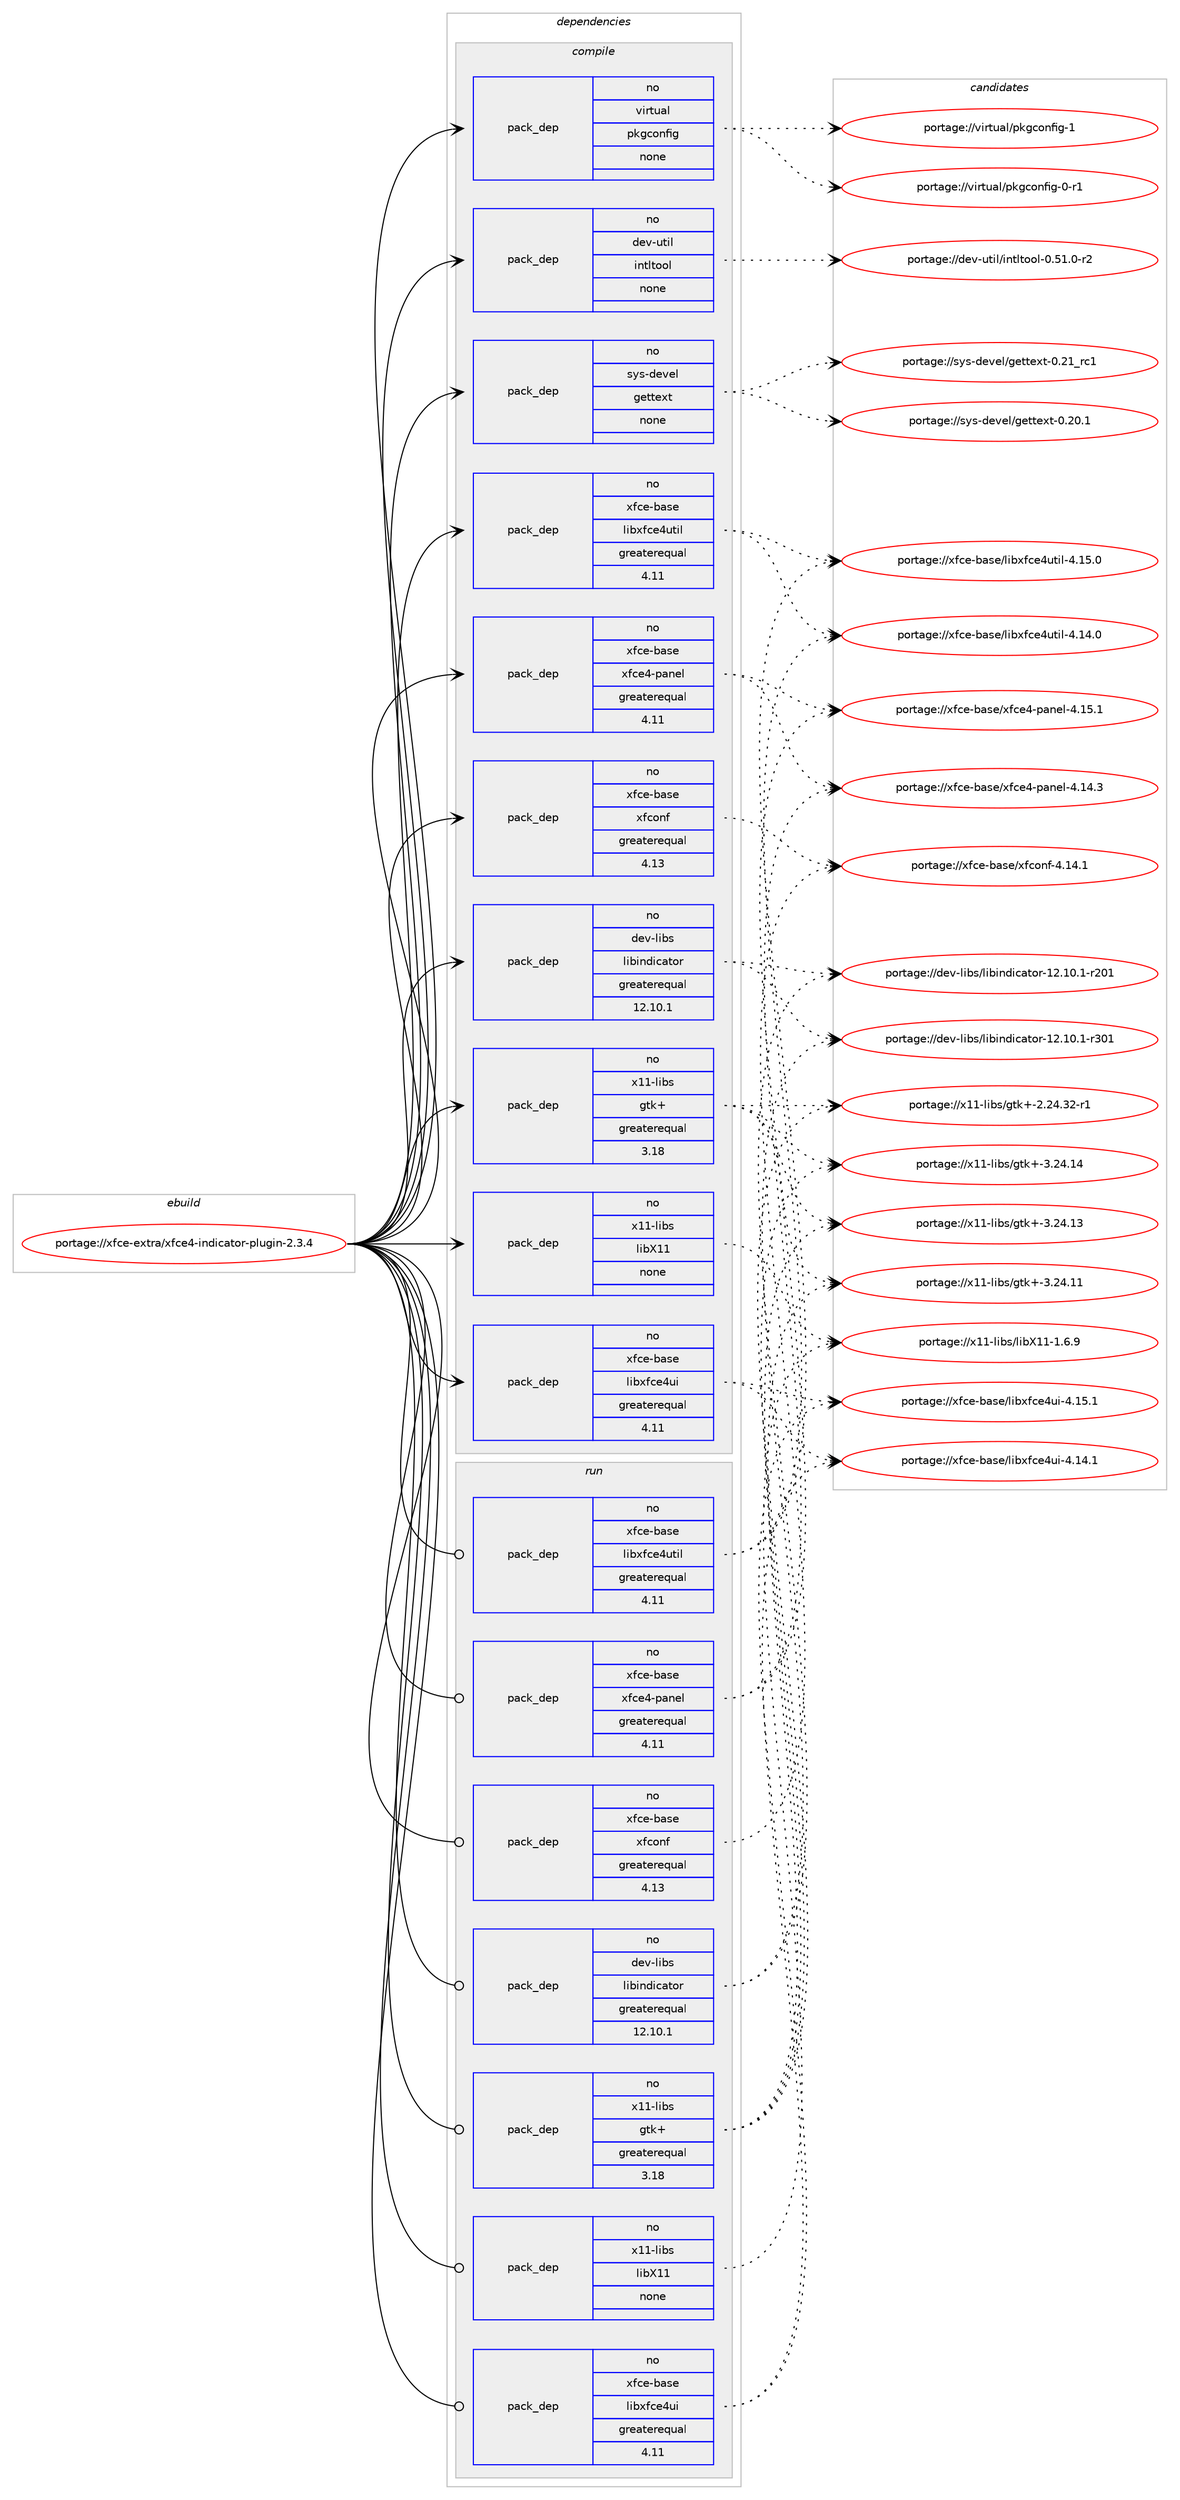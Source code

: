 digraph prolog {

# *************
# Graph options
# *************

newrank=true;
concentrate=true;
compound=true;
graph [rankdir=LR,fontname=Helvetica,fontsize=10,ranksep=1.5];#, ranksep=2.5, nodesep=0.2];
edge  [arrowhead=vee];
node  [fontname=Helvetica,fontsize=10];

# **********
# The ebuild
# **********

subgraph cluster_leftcol {
color=gray;
rank=same;
label=<<i>ebuild</i>>;
id [label="portage://xfce-extra/xfce4-indicator-plugin-2.3.4", color=red, width=4, href="../xfce-extra/xfce4-indicator-plugin-2.3.4.svg"];
}

# ****************
# The dependencies
# ****************

subgraph cluster_midcol {
color=gray;
label=<<i>dependencies</i>>;
subgraph cluster_compile {
fillcolor="#eeeeee";
style=filled;
label=<<i>compile</i>>;
subgraph pack407 {
dependency465 [label=<<TABLE BORDER="0" CELLBORDER="1" CELLSPACING="0" CELLPADDING="4" WIDTH="220"><TR><TD ROWSPAN="6" CELLPADDING="30">pack_dep</TD></TR><TR><TD WIDTH="110">no</TD></TR><TR><TD>dev-libs</TD></TR><TR><TD>libindicator</TD></TR><TR><TD>greaterequal</TD></TR><TR><TD>12.10.1</TD></TR></TABLE>>, shape=none, color=blue];
}
id:e -> dependency465:w [weight=20,style="solid",arrowhead="vee"];
subgraph pack408 {
dependency466 [label=<<TABLE BORDER="0" CELLBORDER="1" CELLSPACING="0" CELLPADDING="4" WIDTH="220"><TR><TD ROWSPAN="6" CELLPADDING="30">pack_dep</TD></TR><TR><TD WIDTH="110">no</TD></TR><TR><TD>dev-util</TD></TR><TR><TD>intltool</TD></TR><TR><TD>none</TD></TR><TR><TD></TD></TR></TABLE>>, shape=none, color=blue];
}
id:e -> dependency466:w [weight=20,style="solid",arrowhead="vee"];
subgraph pack409 {
dependency467 [label=<<TABLE BORDER="0" CELLBORDER="1" CELLSPACING="0" CELLPADDING="4" WIDTH="220"><TR><TD ROWSPAN="6" CELLPADDING="30">pack_dep</TD></TR><TR><TD WIDTH="110">no</TD></TR><TR><TD>sys-devel</TD></TR><TR><TD>gettext</TD></TR><TR><TD>none</TD></TR><TR><TD></TD></TR></TABLE>>, shape=none, color=blue];
}
id:e -> dependency467:w [weight=20,style="solid",arrowhead="vee"];
subgraph pack410 {
dependency468 [label=<<TABLE BORDER="0" CELLBORDER="1" CELLSPACING="0" CELLPADDING="4" WIDTH="220"><TR><TD ROWSPAN="6" CELLPADDING="30">pack_dep</TD></TR><TR><TD WIDTH="110">no</TD></TR><TR><TD>virtual</TD></TR><TR><TD>pkgconfig</TD></TR><TR><TD>none</TD></TR><TR><TD></TD></TR></TABLE>>, shape=none, color=blue];
}
id:e -> dependency468:w [weight=20,style="solid",arrowhead="vee"];
subgraph pack411 {
dependency469 [label=<<TABLE BORDER="0" CELLBORDER="1" CELLSPACING="0" CELLPADDING="4" WIDTH="220"><TR><TD ROWSPAN="6" CELLPADDING="30">pack_dep</TD></TR><TR><TD WIDTH="110">no</TD></TR><TR><TD>x11-libs</TD></TR><TR><TD>gtk+</TD></TR><TR><TD>greaterequal</TD></TR><TR><TD>3.18</TD></TR></TABLE>>, shape=none, color=blue];
}
id:e -> dependency469:w [weight=20,style="solid",arrowhead="vee"];
subgraph pack412 {
dependency470 [label=<<TABLE BORDER="0" CELLBORDER="1" CELLSPACING="0" CELLPADDING="4" WIDTH="220"><TR><TD ROWSPAN="6" CELLPADDING="30">pack_dep</TD></TR><TR><TD WIDTH="110">no</TD></TR><TR><TD>x11-libs</TD></TR><TR><TD>libX11</TD></TR><TR><TD>none</TD></TR><TR><TD></TD></TR></TABLE>>, shape=none, color=blue];
}
id:e -> dependency470:w [weight=20,style="solid",arrowhead="vee"];
subgraph pack413 {
dependency471 [label=<<TABLE BORDER="0" CELLBORDER="1" CELLSPACING="0" CELLPADDING="4" WIDTH="220"><TR><TD ROWSPAN="6" CELLPADDING="30">pack_dep</TD></TR><TR><TD WIDTH="110">no</TD></TR><TR><TD>xfce-base</TD></TR><TR><TD>libxfce4ui</TD></TR><TR><TD>greaterequal</TD></TR><TR><TD>4.11</TD></TR></TABLE>>, shape=none, color=blue];
}
id:e -> dependency471:w [weight=20,style="solid",arrowhead="vee"];
subgraph pack414 {
dependency472 [label=<<TABLE BORDER="0" CELLBORDER="1" CELLSPACING="0" CELLPADDING="4" WIDTH="220"><TR><TD ROWSPAN="6" CELLPADDING="30">pack_dep</TD></TR><TR><TD WIDTH="110">no</TD></TR><TR><TD>xfce-base</TD></TR><TR><TD>libxfce4util</TD></TR><TR><TD>greaterequal</TD></TR><TR><TD>4.11</TD></TR></TABLE>>, shape=none, color=blue];
}
id:e -> dependency472:w [weight=20,style="solid",arrowhead="vee"];
subgraph pack415 {
dependency473 [label=<<TABLE BORDER="0" CELLBORDER="1" CELLSPACING="0" CELLPADDING="4" WIDTH="220"><TR><TD ROWSPAN="6" CELLPADDING="30">pack_dep</TD></TR><TR><TD WIDTH="110">no</TD></TR><TR><TD>xfce-base</TD></TR><TR><TD>xfce4-panel</TD></TR><TR><TD>greaterequal</TD></TR><TR><TD>4.11</TD></TR></TABLE>>, shape=none, color=blue];
}
id:e -> dependency473:w [weight=20,style="solid",arrowhead="vee"];
subgraph pack416 {
dependency474 [label=<<TABLE BORDER="0" CELLBORDER="1" CELLSPACING="0" CELLPADDING="4" WIDTH="220"><TR><TD ROWSPAN="6" CELLPADDING="30">pack_dep</TD></TR><TR><TD WIDTH="110">no</TD></TR><TR><TD>xfce-base</TD></TR><TR><TD>xfconf</TD></TR><TR><TD>greaterequal</TD></TR><TR><TD>4.13</TD></TR></TABLE>>, shape=none, color=blue];
}
id:e -> dependency474:w [weight=20,style="solid",arrowhead="vee"];
}
subgraph cluster_compileandrun {
fillcolor="#eeeeee";
style=filled;
label=<<i>compile and run</i>>;
}
subgraph cluster_run {
fillcolor="#eeeeee";
style=filled;
label=<<i>run</i>>;
subgraph pack417 {
dependency475 [label=<<TABLE BORDER="0" CELLBORDER="1" CELLSPACING="0" CELLPADDING="4" WIDTH="220"><TR><TD ROWSPAN="6" CELLPADDING="30">pack_dep</TD></TR><TR><TD WIDTH="110">no</TD></TR><TR><TD>dev-libs</TD></TR><TR><TD>libindicator</TD></TR><TR><TD>greaterequal</TD></TR><TR><TD>12.10.1</TD></TR></TABLE>>, shape=none, color=blue];
}
id:e -> dependency475:w [weight=20,style="solid",arrowhead="odot"];
subgraph pack418 {
dependency476 [label=<<TABLE BORDER="0" CELLBORDER="1" CELLSPACING="0" CELLPADDING="4" WIDTH="220"><TR><TD ROWSPAN="6" CELLPADDING="30">pack_dep</TD></TR><TR><TD WIDTH="110">no</TD></TR><TR><TD>x11-libs</TD></TR><TR><TD>gtk+</TD></TR><TR><TD>greaterequal</TD></TR><TR><TD>3.18</TD></TR></TABLE>>, shape=none, color=blue];
}
id:e -> dependency476:w [weight=20,style="solid",arrowhead="odot"];
subgraph pack419 {
dependency477 [label=<<TABLE BORDER="0" CELLBORDER="1" CELLSPACING="0" CELLPADDING="4" WIDTH="220"><TR><TD ROWSPAN="6" CELLPADDING="30">pack_dep</TD></TR><TR><TD WIDTH="110">no</TD></TR><TR><TD>x11-libs</TD></TR><TR><TD>libX11</TD></TR><TR><TD>none</TD></TR><TR><TD></TD></TR></TABLE>>, shape=none, color=blue];
}
id:e -> dependency477:w [weight=20,style="solid",arrowhead="odot"];
subgraph pack420 {
dependency478 [label=<<TABLE BORDER="0" CELLBORDER="1" CELLSPACING="0" CELLPADDING="4" WIDTH="220"><TR><TD ROWSPAN="6" CELLPADDING="30">pack_dep</TD></TR><TR><TD WIDTH="110">no</TD></TR><TR><TD>xfce-base</TD></TR><TR><TD>libxfce4ui</TD></TR><TR><TD>greaterequal</TD></TR><TR><TD>4.11</TD></TR></TABLE>>, shape=none, color=blue];
}
id:e -> dependency478:w [weight=20,style="solid",arrowhead="odot"];
subgraph pack421 {
dependency479 [label=<<TABLE BORDER="0" CELLBORDER="1" CELLSPACING="0" CELLPADDING="4" WIDTH="220"><TR><TD ROWSPAN="6" CELLPADDING="30">pack_dep</TD></TR><TR><TD WIDTH="110">no</TD></TR><TR><TD>xfce-base</TD></TR><TR><TD>libxfce4util</TD></TR><TR><TD>greaterequal</TD></TR><TR><TD>4.11</TD></TR></TABLE>>, shape=none, color=blue];
}
id:e -> dependency479:w [weight=20,style="solid",arrowhead="odot"];
subgraph pack422 {
dependency480 [label=<<TABLE BORDER="0" CELLBORDER="1" CELLSPACING="0" CELLPADDING="4" WIDTH="220"><TR><TD ROWSPAN="6" CELLPADDING="30">pack_dep</TD></TR><TR><TD WIDTH="110">no</TD></TR><TR><TD>xfce-base</TD></TR><TR><TD>xfce4-panel</TD></TR><TR><TD>greaterequal</TD></TR><TR><TD>4.11</TD></TR></TABLE>>, shape=none, color=blue];
}
id:e -> dependency480:w [weight=20,style="solid",arrowhead="odot"];
subgraph pack423 {
dependency481 [label=<<TABLE BORDER="0" CELLBORDER="1" CELLSPACING="0" CELLPADDING="4" WIDTH="220"><TR><TD ROWSPAN="6" CELLPADDING="30">pack_dep</TD></TR><TR><TD WIDTH="110">no</TD></TR><TR><TD>xfce-base</TD></TR><TR><TD>xfconf</TD></TR><TR><TD>greaterequal</TD></TR><TR><TD>4.13</TD></TR></TABLE>>, shape=none, color=blue];
}
id:e -> dependency481:w [weight=20,style="solid",arrowhead="odot"];
}
}

# **************
# The candidates
# **************

subgraph cluster_choices {
rank=same;
color=gray;
label=<<i>candidates</i>>;

subgraph choice407 {
color=black;
nodesep=1;
choice100101118451081059811547108105981051101001059997116111114454950464948464945114514849 [label="portage://dev-libs/libindicator-12.10.1-r301", color=red, width=4,href="../dev-libs/libindicator-12.10.1-r301.svg"];
choice100101118451081059811547108105981051101001059997116111114454950464948464945114504849 [label="portage://dev-libs/libindicator-12.10.1-r201", color=red, width=4,href="../dev-libs/libindicator-12.10.1-r201.svg"];
dependency465:e -> choice100101118451081059811547108105981051101001059997116111114454950464948464945114514849:w [style=dotted,weight="100"];
dependency465:e -> choice100101118451081059811547108105981051101001059997116111114454950464948464945114504849:w [style=dotted,weight="100"];
}
subgraph choice408 {
color=black;
nodesep=1;
choice1001011184511711610510847105110116108116111111108454846534946484511450 [label="portage://dev-util/intltool-0.51.0-r2", color=red, width=4,href="../dev-util/intltool-0.51.0-r2.svg"];
dependency466:e -> choice1001011184511711610510847105110116108116111111108454846534946484511450:w [style=dotted,weight="100"];
}
subgraph choice409 {
color=black;
nodesep=1;
choice11512111545100101118101108471031011161161011201164548465049951149949 [label="portage://sys-devel/gettext-0.21_rc1", color=red, width=4,href="../sys-devel/gettext-0.21_rc1.svg"];
choice115121115451001011181011084710310111611610112011645484650484649 [label="portage://sys-devel/gettext-0.20.1", color=red, width=4,href="../sys-devel/gettext-0.20.1.svg"];
dependency467:e -> choice11512111545100101118101108471031011161161011201164548465049951149949:w [style=dotted,weight="100"];
dependency467:e -> choice115121115451001011181011084710310111611610112011645484650484649:w [style=dotted,weight="100"];
}
subgraph choice410 {
color=black;
nodesep=1;
choice1181051141161179710847112107103991111101021051034549 [label="portage://virtual/pkgconfig-1", color=red, width=4,href="../virtual/pkgconfig-1.svg"];
choice11810511411611797108471121071039911111010210510345484511449 [label="portage://virtual/pkgconfig-0-r1", color=red, width=4,href="../virtual/pkgconfig-0-r1.svg"];
dependency468:e -> choice1181051141161179710847112107103991111101021051034549:w [style=dotted,weight="100"];
dependency468:e -> choice11810511411611797108471121071039911111010210510345484511449:w [style=dotted,weight="100"];
}
subgraph choice411 {
color=black;
nodesep=1;
choice1204949451081059811547103116107434551465052464952 [label="portage://x11-libs/gtk+-3.24.14", color=red, width=4,href="../x11-libs/gtk+-3.24.14.svg"];
choice1204949451081059811547103116107434551465052464951 [label="portage://x11-libs/gtk+-3.24.13", color=red, width=4,href="../x11-libs/gtk+-3.24.13.svg"];
choice1204949451081059811547103116107434551465052464949 [label="portage://x11-libs/gtk+-3.24.11", color=red, width=4,href="../x11-libs/gtk+-3.24.11.svg"];
choice12049494510810598115471031161074345504650524651504511449 [label="portage://x11-libs/gtk+-2.24.32-r1", color=red, width=4,href="../x11-libs/gtk+-2.24.32-r1.svg"];
dependency469:e -> choice1204949451081059811547103116107434551465052464952:w [style=dotted,weight="100"];
dependency469:e -> choice1204949451081059811547103116107434551465052464951:w [style=dotted,weight="100"];
dependency469:e -> choice1204949451081059811547103116107434551465052464949:w [style=dotted,weight="100"];
dependency469:e -> choice12049494510810598115471031161074345504650524651504511449:w [style=dotted,weight="100"];
}
subgraph choice412 {
color=black;
nodesep=1;
choice120494945108105981154710810598884949454946544657 [label="portage://x11-libs/libX11-1.6.9", color=red, width=4,href="../x11-libs/libX11-1.6.9.svg"];
dependency470:e -> choice120494945108105981154710810598884949454946544657:w [style=dotted,weight="100"];
}
subgraph choice413 {
color=black;
nodesep=1;
choice120102991014598971151014710810598120102991015211710545524649534649 [label="portage://xfce-base/libxfce4ui-4.15.1", color=red, width=4,href="../xfce-base/libxfce4ui-4.15.1.svg"];
choice120102991014598971151014710810598120102991015211710545524649524649 [label="portage://xfce-base/libxfce4ui-4.14.1", color=red, width=4,href="../xfce-base/libxfce4ui-4.14.1.svg"];
dependency471:e -> choice120102991014598971151014710810598120102991015211710545524649534649:w [style=dotted,weight="100"];
dependency471:e -> choice120102991014598971151014710810598120102991015211710545524649524649:w [style=dotted,weight="100"];
}
subgraph choice414 {
color=black;
nodesep=1;
choice120102991014598971151014710810598120102991015211711610510845524649534648 [label="portage://xfce-base/libxfce4util-4.15.0", color=red, width=4,href="../xfce-base/libxfce4util-4.15.0.svg"];
choice120102991014598971151014710810598120102991015211711610510845524649524648 [label="portage://xfce-base/libxfce4util-4.14.0", color=red, width=4,href="../xfce-base/libxfce4util-4.14.0.svg"];
dependency472:e -> choice120102991014598971151014710810598120102991015211711610510845524649534648:w [style=dotted,weight="100"];
dependency472:e -> choice120102991014598971151014710810598120102991015211711610510845524649524648:w [style=dotted,weight="100"];
}
subgraph choice415 {
color=black;
nodesep=1;
choice12010299101459897115101471201029910152451129711010110845524649534649 [label="portage://xfce-base/xfce4-panel-4.15.1", color=red, width=4,href="../xfce-base/xfce4-panel-4.15.1.svg"];
choice12010299101459897115101471201029910152451129711010110845524649524651 [label="portage://xfce-base/xfce4-panel-4.14.3", color=red, width=4,href="../xfce-base/xfce4-panel-4.14.3.svg"];
dependency473:e -> choice12010299101459897115101471201029910152451129711010110845524649534649:w [style=dotted,weight="100"];
dependency473:e -> choice12010299101459897115101471201029910152451129711010110845524649524651:w [style=dotted,weight="100"];
}
subgraph choice416 {
color=black;
nodesep=1;
choice12010299101459897115101471201029911111010245524649524649 [label="portage://xfce-base/xfconf-4.14.1", color=red, width=4,href="../xfce-base/xfconf-4.14.1.svg"];
dependency474:e -> choice12010299101459897115101471201029911111010245524649524649:w [style=dotted,weight="100"];
}
subgraph choice417 {
color=black;
nodesep=1;
choice100101118451081059811547108105981051101001059997116111114454950464948464945114514849 [label="portage://dev-libs/libindicator-12.10.1-r301", color=red, width=4,href="../dev-libs/libindicator-12.10.1-r301.svg"];
choice100101118451081059811547108105981051101001059997116111114454950464948464945114504849 [label="portage://dev-libs/libindicator-12.10.1-r201", color=red, width=4,href="../dev-libs/libindicator-12.10.1-r201.svg"];
dependency475:e -> choice100101118451081059811547108105981051101001059997116111114454950464948464945114514849:w [style=dotted,weight="100"];
dependency475:e -> choice100101118451081059811547108105981051101001059997116111114454950464948464945114504849:w [style=dotted,weight="100"];
}
subgraph choice418 {
color=black;
nodesep=1;
choice1204949451081059811547103116107434551465052464952 [label="portage://x11-libs/gtk+-3.24.14", color=red, width=4,href="../x11-libs/gtk+-3.24.14.svg"];
choice1204949451081059811547103116107434551465052464951 [label="portage://x11-libs/gtk+-3.24.13", color=red, width=4,href="../x11-libs/gtk+-3.24.13.svg"];
choice1204949451081059811547103116107434551465052464949 [label="portage://x11-libs/gtk+-3.24.11", color=red, width=4,href="../x11-libs/gtk+-3.24.11.svg"];
choice12049494510810598115471031161074345504650524651504511449 [label="portage://x11-libs/gtk+-2.24.32-r1", color=red, width=4,href="../x11-libs/gtk+-2.24.32-r1.svg"];
dependency476:e -> choice1204949451081059811547103116107434551465052464952:w [style=dotted,weight="100"];
dependency476:e -> choice1204949451081059811547103116107434551465052464951:w [style=dotted,weight="100"];
dependency476:e -> choice1204949451081059811547103116107434551465052464949:w [style=dotted,weight="100"];
dependency476:e -> choice12049494510810598115471031161074345504650524651504511449:w [style=dotted,weight="100"];
}
subgraph choice419 {
color=black;
nodesep=1;
choice120494945108105981154710810598884949454946544657 [label="portage://x11-libs/libX11-1.6.9", color=red, width=4,href="../x11-libs/libX11-1.6.9.svg"];
dependency477:e -> choice120494945108105981154710810598884949454946544657:w [style=dotted,weight="100"];
}
subgraph choice420 {
color=black;
nodesep=1;
choice120102991014598971151014710810598120102991015211710545524649534649 [label="portage://xfce-base/libxfce4ui-4.15.1", color=red, width=4,href="../xfce-base/libxfce4ui-4.15.1.svg"];
choice120102991014598971151014710810598120102991015211710545524649524649 [label="portage://xfce-base/libxfce4ui-4.14.1", color=red, width=4,href="../xfce-base/libxfce4ui-4.14.1.svg"];
dependency478:e -> choice120102991014598971151014710810598120102991015211710545524649534649:w [style=dotted,weight="100"];
dependency478:e -> choice120102991014598971151014710810598120102991015211710545524649524649:w [style=dotted,weight="100"];
}
subgraph choice421 {
color=black;
nodesep=1;
choice120102991014598971151014710810598120102991015211711610510845524649534648 [label="portage://xfce-base/libxfce4util-4.15.0", color=red, width=4,href="../xfce-base/libxfce4util-4.15.0.svg"];
choice120102991014598971151014710810598120102991015211711610510845524649524648 [label="portage://xfce-base/libxfce4util-4.14.0", color=red, width=4,href="../xfce-base/libxfce4util-4.14.0.svg"];
dependency479:e -> choice120102991014598971151014710810598120102991015211711610510845524649534648:w [style=dotted,weight="100"];
dependency479:e -> choice120102991014598971151014710810598120102991015211711610510845524649524648:w [style=dotted,weight="100"];
}
subgraph choice422 {
color=black;
nodesep=1;
choice12010299101459897115101471201029910152451129711010110845524649534649 [label="portage://xfce-base/xfce4-panel-4.15.1", color=red, width=4,href="../xfce-base/xfce4-panel-4.15.1.svg"];
choice12010299101459897115101471201029910152451129711010110845524649524651 [label="portage://xfce-base/xfce4-panel-4.14.3", color=red, width=4,href="../xfce-base/xfce4-panel-4.14.3.svg"];
dependency480:e -> choice12010299101459897115101471201029910152451129711010110845524649534649:w [style=dotted,weight="100"];
dependency480:e -> choice12010299101459897115101471201029910152451129711010110845524649524651:w [style=dotted,weight="100"];
}
subgraph choice423 {
color=black;
nodesep=1;
choice12010299101459897115101471201029911111010245524649524649 [label="portage://xfce-base/xfconf-4.14.1", color=red, width=4,href="../xfce-base/xfconf-4.14.1.svg"];
dependency481:e -> choice12010299101459897115101471201029911111010245524649524649:w [style=dotted,weight="100"];
}
}

}
